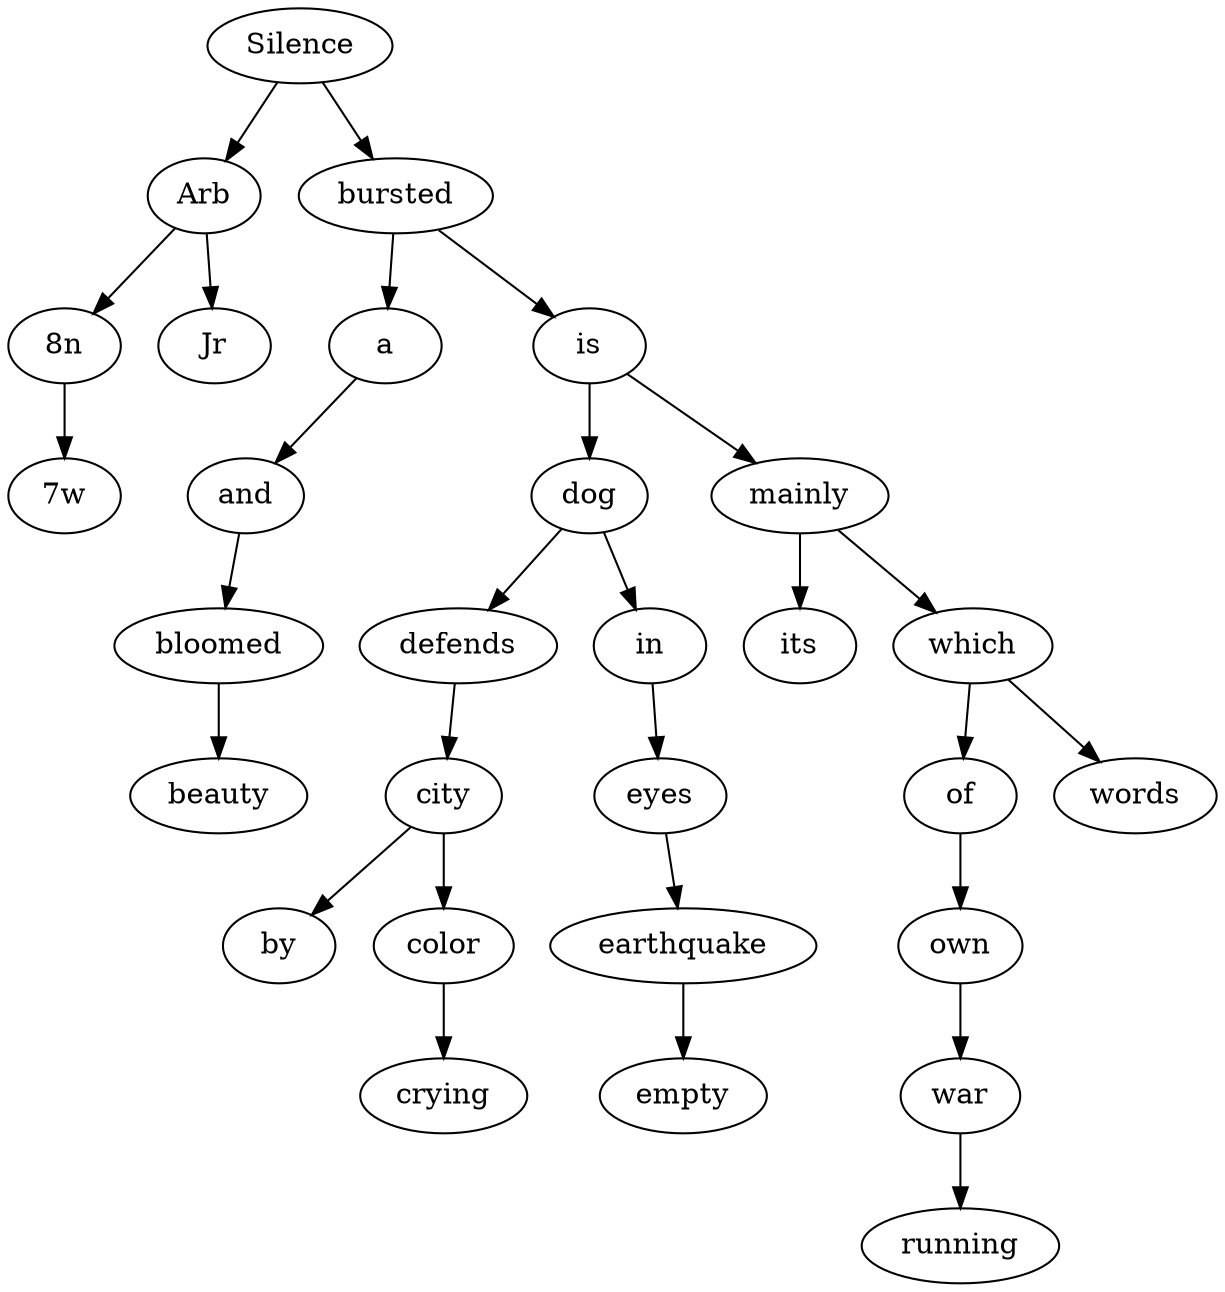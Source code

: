 digraph Tree {
27 [label="7w"];
22 -> 27;
22 [label="8n"];
2 -> 22;
2 -> 26;
2 [label="Arb"];
26 [label="Jr"];
0 -> 2;
0 -> 1;
0 [label="Silence"];
7 -> 11;
7 [label="a"];
11 -> 15;
11 [label="and"];
17 [label="beauty"];
15 -> 17;
15 [label="bloomed"];
1 -> 7;
1 -> 3;
1 [label="bursted"];
24 [label="by"];
10 -> 24;
10 -> 18;
10 [label="city"];
18 -> 29;
18 [label="color"];
29 [label="crying"];
8 -> 10;
8 [label="defends"];
5 -> 8;
5 -> 12;
5 [label="dog"];
25 -> 30;
25 [label="earthquake"];
30 [label="empty"];
14 -> 25;
14 [label="eyes"];
12 -> 14;
12 [label="in"];
3 -> 5;
3 -> 4;
3 [label="is"];
13 [label="its"];
4 -> 13;
4 -> 6;
4 [label="mainly"];
19 -> 20;
19 [label="of"];
20 -> 21;
20 [label="own"];
23 [label="running"];
21 -> 23;
21 [label="war"];
6 -> 19;
6 -> 31;
6 [label="which"];
31 [label="words"];
}
